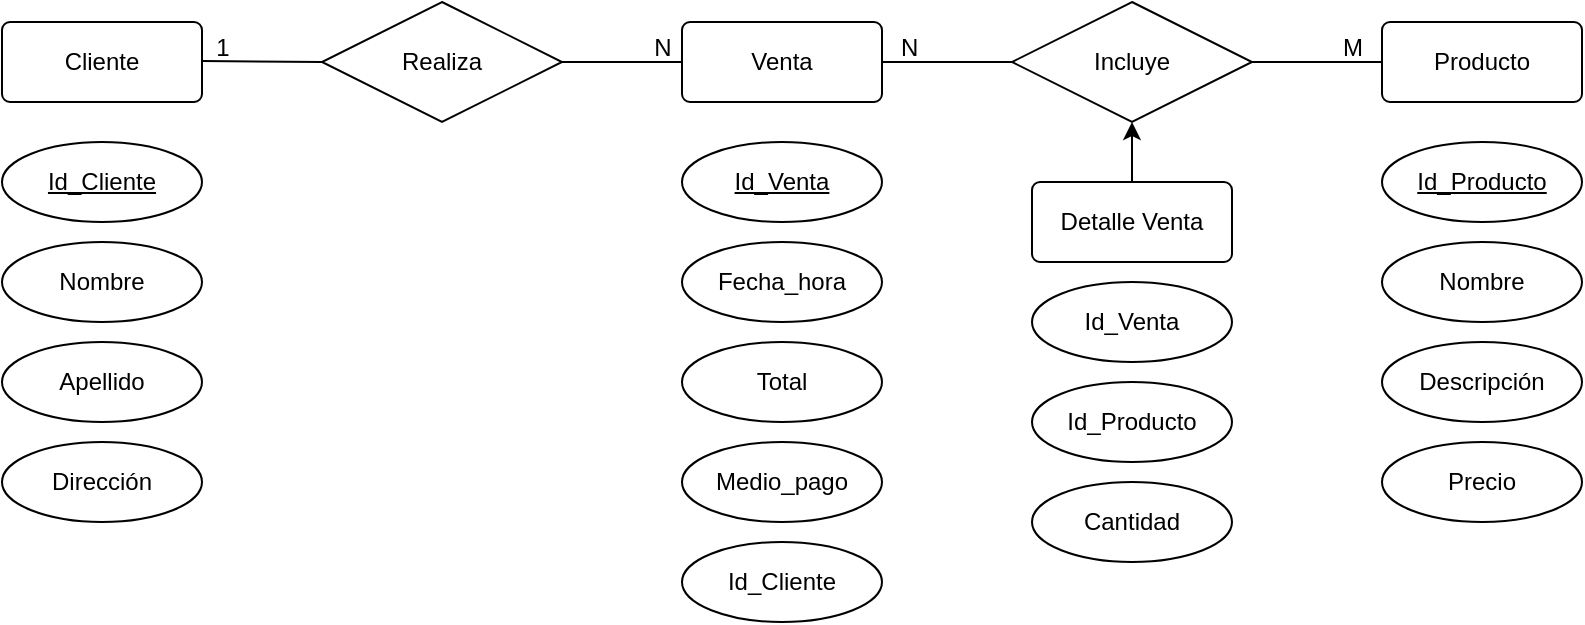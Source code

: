 <mxfile version="24.4.0" type="device">
  <diagram name="Página-1" id="lH1SATHlcGgFHMmeh8G9">
    <mxGraphModel dx="1781" dy="488" grid="1" gridSize="10" guides="1" tooltips="1" connect="1" arrows="1" fold="1" page="1" pageScale="1" pageWidth="827" pageHeight="1169" math="0" shadow="0">
      <root>
        <mxCell id="0" />
        <mxCell id="1" parent="0" />
        <mxCell id="GtAqasWbu7CBTUoVJizs-1" value="Venta" style="rounded=1;arcSize=10;whiteSpace=wrap;html=1;align=center;" vertex="1" parent="1">
          <mxGeometry x="50" y="80" width="100" height="40" as="geometry" />
        </mxCell>
        <mxCell id="GtAqasWbu7CBTUoVJizs-2" value="Producto" style="rounded=1;arcSize=10;whiteSpace=wrap;html=1;align=center;" vertex="1" parent="1">
          <mxGeometry x="400" y="80" width="100" height="40" as="geometry" />
        </mxCell>
        <mxCell id="GtAqasWbu7CBTUoVJizs-4" value="Id_Venta" style="ellipse;whiteSpace=wrap;html=1;align=center;fontStyle=4;" vertex="1" parent="1">
          <mxGeometry x="50" y="140" width="100" height="40" as="geometry" />
        </mxCell>
        <mxCell id="GtAqasWbu7CBTUoVJizs-6" value="Id_Producto" style="ellipse;whiteSpace=wrap;html=1;align=center;fontStyle=4;" vertex="1" parent="1">
          <mxGeometry x="400" y="140" width="100" height="40" as="geometry" />
        </mxCell>
        <mxCell id="GtAqasWbu7CBTUoVJizs-7" value="Fecha_hora" style="ellipse;whiteSpace=wrap;html=1;align=center;" vertex="1" parent="1">
          <mxGeometry x="50" y="190" width="100" height="40" as="geometry" />
        </mxCell>
        <mxCell id="GtAqasWbu7CBTUoVJizs-8" value="Total" style="ellipse;whiteSpace=wrap;html=1;align=center;" vertex="1" parent="1">
          <mxGeometry x="50" y="240" width="100" height="40" as="geometry" />
        </mxCell>
        <mxCell id="GtAqasWbu7CBTUoVJizs-9" value="Medio_pago" style="ellipse;whiteSpace=wrap;html=1;align=center;" vertex="1" parent="1">
          <mxGeometry x="50" y="290" width="100" height="40" as="geometry" />
        </mxCell>
        <mxCell id="GtAqasWbu7CBTUoVJizs-10" value="Id_Cliente" style="ellipse;whiteSpace=wrap;html=1;align=center;" vertex="1" parent="1">
          <mxGeometry x="50" y="340" width="100" height="40" as="geometry" />
        </mxCell>
        <mxCell id="GtAqasWbu7CBTUoVJizs-11" value="Nombre" style="ellipse;whiteSpace=wrap;html=1;align=center;" vertex="1" parent="1">
          <mxGeometry x="400" y="190" width="100" height="40" as="geometry" />
        </mxCell>
        <mxCell id="GtAqasWbu7CBTUoVJizs-12" value="Precio" style="ellipse;whiteSpace=wrap;html=1;align=center;" vertex="1" parent="1">
          <mxGeometry x="400" y="290" width="100" height="40" as="geometry" />
        </mxCell>
        <mxCell id="GtAqasWbu7CBTUoVJizs-13" value="Descripción" style="ellipse;whiteSpace=wrap;html=1;align=center;" vertex="1" parent="1">
          <mxGeometry x="400" y="240" width="100" height="40" as="geometry" />
        </mxCell>
        <mxCell id="GtAqasWbu7CBTUoVJizs-17" value="Cliente" style="rounded=1;arcSize=10;whiteSpace=wrap;html=1;align=center;" vertex="1" parent="1">
          <mxGeometry x="-290" y="80" width="100" height="40" as="geometry" />
        </mxCell>
        <mxCell id="GtAqasWbu7CBTUoVJizs-18" value="Id_Cliente" style="ellipse;whiteSpace=wrap;html=1;align=center;fontStyle=4;" vertex="1" parent="1">
          <mxGeometry x="-290" y="140" width="100" height="40" as="geometry" />
        </mxCell>
        <mxCell id="GtAqasWbu7CBTUoVJizs-19" value="Nombre" style="ellipse;whiteSpace=wrap;html=1;align=center;" vertex="1" parent="1">
          <mxGeometry x="-290" y="190" width="100" height="40" as="geometry" />
        </mxCell>
        <mxCell id="GtAqasWbu7CBTUoVJizs-20" value="Apellido" style="ellipse;whiteSpace=wrap;html=1;align=center;" vertex="1" parent="1">
          <mxGeometry x="-290" y="240" width="100" height="40" as="geometry" />
        </mxCell>
        <mxCell id="GtAqasWbu7CBTUoVJizs-21" value="Dirección" style="ellipse;whiteSpace=wrap;html=1;align=center;" vertex="1" parent="1">
          <mxGeometry x="-290" y="290" width="100" height="40" as="geometry" />
        </mxCell>
        <mxCell id="GtAqasWbu7CBTUoVJizs-22" value="Realiza" style="shape=rhombus;perimeter=rhombusPerimeter;whiteSpace=wrap;html=1;align=center;" vertex="1" parent="1">
          <mxGeometry x="-130" y="70" width="120" height="60" as="geometry" />
        </mxCell>
        <mxCell id="GtAqasWbu7CBTUoVJizs-24" value="" style="endArrow=none;html=1;rounded=0;entryX=0;entryY=0.5;entryDx=0;entryDy=0;" edge="1" parent="1" target="GtAqasWbu7CBTUoVJizs-22">
          <mxGeometry relative="1" as="geometry">
            <mxPoint x="-190" y="99.5" as="sourcePoint" />
            <mxPoint x="-150" y="140" as="targetPoint" />
          </mxGeometry>
        </mxCell>
        <mxCell id="GtAqasWbu7CBTUoVJizs-25" value="" style="endArrow=none;html=1;rounded=0;entryX=0;entryY=0.5;entryDx=0;entryDy=0;exitX=1;exitY=0.5;exitDx=0;exitDy=0;" edge="1" parent="1" source="GtAqasWbu7CBTUoVJizs-22" target="GtAqasWbu7CBTUoVJizs-1">
          <mxGeometry relative="1" as="geometry">
            <mxPoint x="-180" y="109.5" as="sourcePoint" />
            <mxPoint x="-120" y="110" as="targetPoint" />
          </mxGeometry>
        </mxCell>
        <mxCell id="GtAqasWbu7CBTUoVJizs-26" value="1" style="text;html=1;align=center;verticalAlign=middle;resizable=0;points=[];autosize=1;strokeColor=none;fillColor=none;" vertex="1" parent="1">
          <mxGeometry x="-195" y="78" width="30" height="30" as="geometry" />
        </mxCell>
        <mxCell id="GtAqasWbu7CBTUoVJizs-27" value="N" style="text;html=1;align=center;verticalAlign=middle;resizable=0;points=[];autosize=1;strokeColor=none;fillColor=none;" vertex="1" parent="1">
          <mxGeometry x="25" y="78" width="30" height="30" as="geometry" />
        </mxCell>
        <mxCell id="GtAqasWbu7CBTUoVJizs-28" value="Incluye" style="shape=rhombus;perimeter=rhombusPerimeter;whiteSpace=wrap;html=1;align=center;" vertex="1" parent="1">
          <mxGeometry x="215" y="70" width="120" height="60" as="geometry" />
        </mxCell>
        <mxCell id="GtAqasWbu7CBTUoVJizs-29" value="" style="endArrow=none;html=1;rounded=0;entryX=0;entryY=0.5;entryDx=0;entryDy=0;exitX=1;exitY=0.5;exitDx=0;exitDy=0;" edge="1" parent="1" target="GtAqasWbu7CBTUoVJizs-28" source="GtAqasWbu7CBTUoVJizs-1">
          <mxGeometry relative="1" as="geometry">
            <mxPoint x="155" y="99.5" as="sourcePoint" />
            <mxPoint x="195" y="140" as="targetPoint" />
          </mxGeometry>
        </mxCell>
        <mxCell id="GtAqasWbu7CBTUoVJizs-30" value="" style="endArrow=none;html=1;rounded=0;entryX=0;entryY=0.5;entryDx=0;entryDy=0;exitX=1;exitY=0.5;exitDx=0;exitDy=0;" edge="1" parent="1" source="GtAqasWbu7CBTUoVJizs-28" target="GtAqasWbu7CBTUoVJizs-2">
          <mxGeometry relative="1" as="geometry">
            <mxPoint x="165" y="109.5" as="sourcePoint" />
            <mxPoint x="395" y="100" as="targetPoint" />
          </mxGeometry>
        </mxCell>
        <mxCell id="GtAqasWbu7CBTUoVJizs-31" value="N&amp;nbsp;" style="text;html=1;align=center;verticalAlign=middle;resizable=0;points=[];autosize=1;strokeColor=none;fillColor=none;" vertex="1" parent="1">
          <mxGeometry x="145" y="78" width="40" height="30" as="geometry" />
        </mxCell>
        <mxCell id="GtAqasWbu7CBTUoVJizs-32" value="M" style="text;html=1;align=center;verticalAlign=middle;resizable=0;points=[];autosize=1;strokeColor=none;fillColor=none;" vertex="1" parent="1">
          <mxGeometry x="370" y="78" width="30" height="30" as="geometry" />
        </mxCell>
        <mxCell id="GtAqasWbu7CBTUoVJizs-37" style="edgeStyle=orthogonalEdgeStyle;rounded=0;orthogonalLoop=1;jettySize=auto;html=1;exitX=0.5;exitY=0;exitDx=0;exitDy=0;entryX=0.5;entryY=1;entryDx=0;entryDy=0;" edge="1" parent="1" source="GtAqasWbu7CBTUoVJizs-33" target="GtAqasWbu7CBTUoVJizs-28">
          <mxGeometry relative="1" as="geometry" />
        </mxCell>
        <mxCell id="GtAqasWbu7CBTUoVJizs-33" value="Detalle Venta" style="rounded=1;arcSize=10;whiteSpace=wrap;html=1;align=center;" vertex="1" parent="1">
          <mxGeometry x="225" y="160" width="100" height="40" as="geometry" />
        </mxCell>
        <mxCell id="GtAqasWbu7CBTUoVJizs-34" value="Id_Venta" style="ellipse;whiteSpace=wrap;html=1;align=center;" vertex="1" parent="1">
          <mxGeometry x="225" y="210" width="100" height="40" as="geometry" />
        </mxCell>
        <mxCell id="GtAqasWbu7CBTUoVJizs-35" value="Id_Producto" style="ellipse;whiteSpace=wrap;html=1;align=center;" vertex="1" parent="1">
          <mxGeometry x="225" y="260" width="100" height="40" as="geometry" />
        </mxCell>
        <mxCell id="GtAqasWbu7CBTUoVJizs-36" value="Cantidad" style="ellipse;whiteSpace=wrap;html=1;align=center;" vertex="1" parent="1">
          <mxGeometry x="225" y="310" width="100" height="40" as="geometry" />
        </mxCell>
      </root>
    </mxGraphModel>
  </diagram>
</mxfile>

